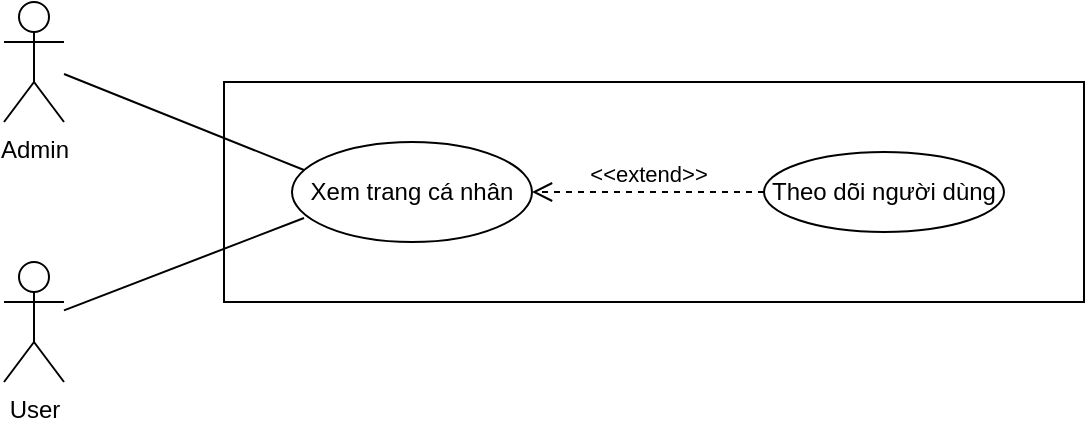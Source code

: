 <mxfile version="14.1.2" type="device"><diagram id="_71o_8V3F89UEnD-AAuq" name="Page-1"><mxGraphModel dx="960" dy="563" grid="1" gridSize="10" guides="1" tooltips="1" connect="1" arrows="1" fold="1" page="1" pageScale="1" pageWidth="827" pageHeight="1169" math="0" shadow="0"><root><mxCell id="0"/><mxCell id="1" parent="0"/><mxCell id="31h_ZDzMstdWIA_nGan3-1" value="" style="rounded=0;whiteSpace=wrap;html=1;" vertex="1" parent="1"><mxGeometry x="270" y="130" width="430" height="110" as="geometry"/></mxCell><mxCell id="31h_ZDzMstdWIA_nGan3-2" value="User" style="shape=umlActor;verticalLabelPosition=bottom;verticalAlign=top;html=1;outlineConnect=0;" vertex="1" parent="1"><mxGeometry x="160" y="220" width="30" height="60" as="geometry"/></mxCell><mxCell id="31h_ZDzMstdWIA_nGan3-3" value="Admin" style="shape=umlActor;verticalLabelPosition=bottom;verticalAlign=top;html=1;outlineConnect=0;" vertex="1" parent="1"><mxGeometry x="160" y="90" width="30" height="60" as="geometry"/></mxCell><mxCell id="31h_ZDzMstdWIA_nGan3-4" value="Xem trang cá nhân" style="ellipse;whiteSpace=wrap;html=1;" vertex="1" parent="1"><mxGeometry x="304" y="160" width="120" height="50" as="geometry"/></mxCell><mxCell id="31h_ZDzMstdWIA_nGan3-6" value="" style="endArrow=none;html=1;entryX=0.05;entryY=0.28;entryDx=0;entryDy=0;entryPerimeter=0;" edge="1" parent="1" source="31h_ZDzMstdWIA_nGan3-3" target="31h_ZDzMstdWIA_nGan3-4"><mxGeometry width="50" height="50" relative="1" as="geometry"><mxPoint x="400" y="320" as="sourcePoint"/><mxPoint x="450" y="270" as="targetPoint"/></mxGeometry></mxCell><mxCell id="31h_ZDzMstdWIA_nGan3-7" value="" style="endArrow=none;html=1;entryX=0.05;entryY=0.76;entryDx=0;entryDy=0;entryPerimeter=0;" edge="1" parent="1" source="31h_ZDzMstdWIA_nGan3-2" target="31h_ZDzMstdWIA_nGan3-4"><mxGeometry width="50" height="50" relative="1" as="geometry"><mxPoint x="400" y="320" as="sourcePoint"/><mxPoint x="450" y="270" as="targetPoint"/></mxGeometry></mxCell><mxCell id="31h_ZDzMstdWIA_nGan3-8" value="Theo dõi người dùng" style="ellipse;whiteSpace=wrap;html=1;" vertex="1" parent="1"><mxGeometry x="540" y="165" width="120" height="40" as="geometry"/></mxCell><mxCell id="31h_ZDzMstdWIA_nGan3-9" value="&amp;lt;&amp;lt;extend&amp;gt;&amp;gt;" style="html=1;verticalAlign=bottom;endArrow=open;dashed=1;endSize=8;entryX=1;entryY=0.5;entryDx=0;entryDy=0;exitX=0;exitY=0.5;exitDx=0;exitDy=0;" edge="1" parent="1" source="31h_ZDzMstdWIA_nGan3-8" target="31h_ZDzMstdWIA_nGan3-4"><mxGeometry relative="1" as="geometry"><mxPoint x="510" y="290" as="sourcePoint"/><mxPoint x="530.0" y="177.5" as="targetPoint"/></mxGeometry></mxCell></root></mxGraphModel></diagram></mxfile>